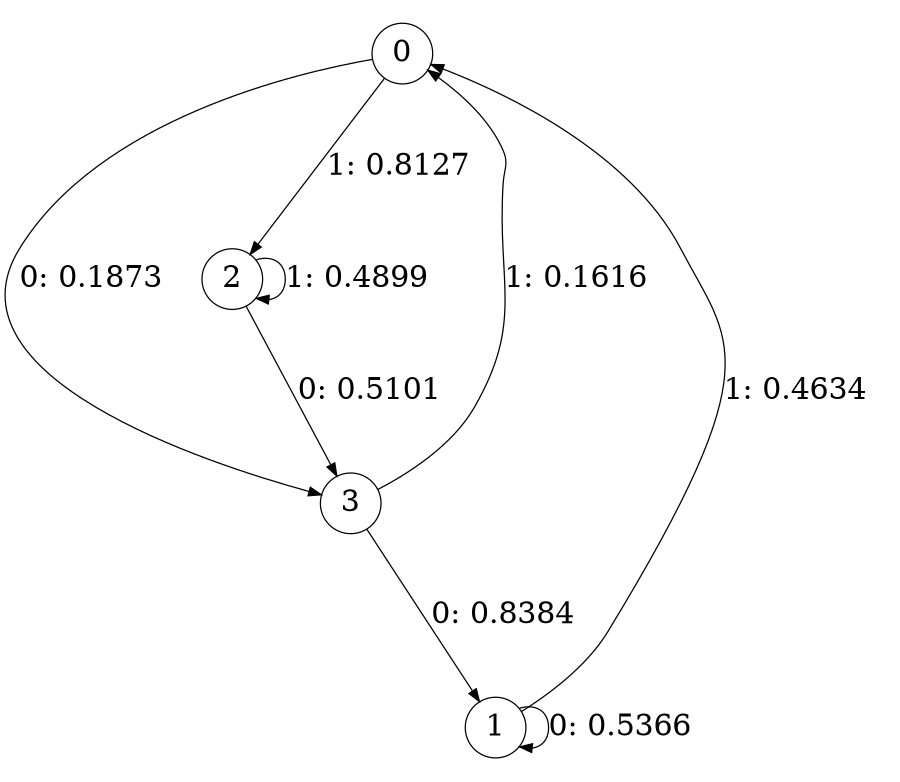 digraph "ch11randomL2" {
size = "6,8.5";
ratio = "fill";
node [shape = circle];
node [fontsize = 24];
edge [fontsize = 24];
0 -> 3 [label = "0: 0.1873   "];
0 -> 2 [label = "1: 0.8127   "];
1 -> 1 [label = "0: 0.5366   "];
1 -> 0 [label = "1: 0.4634   "];
2 -> 3 [label = "0: 0.5101   "];
2 -> 2 [label = "1: 0.4899   "];
3 -> 1 [label = "0: 0.8384   "];
3 -> 0 [label = "1: 0.1616   "];
}